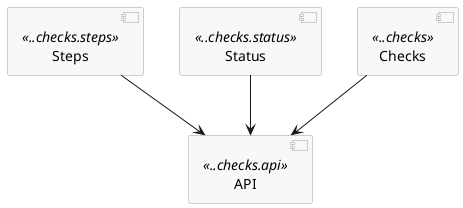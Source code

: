 @startuml

skinparam componentStyle uml2
skinparam component {
  BorderColor #a0a0a0
  BackgroundColor #f8f8f8
}

[API] <<..checks.api>>
[Steps] <<..checks.steps>>
[Status] <<..checks.status>>
[Checks] <<..checks>>

[Steps] --> [API]
[Status] --> [API]
[Checks] --> [API]

@enduml
